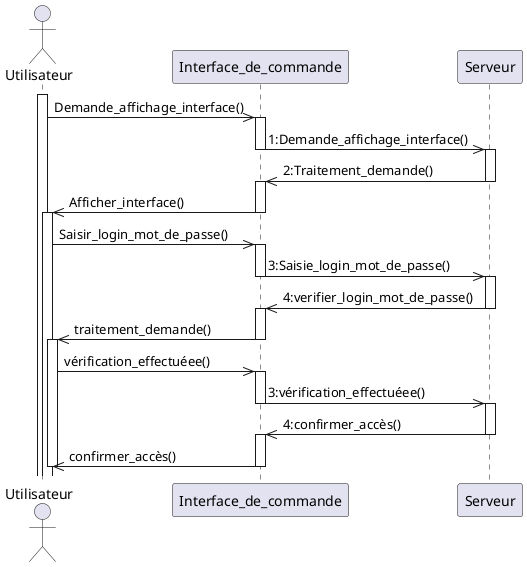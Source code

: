 @startuml diagramme

actor Utilisateur
participant Interface_de_commande
participant Serveur

activate Utilisateur

Utilisateur->>Interface_de_commande: Demande_affichage_interface()

activate Interface_de_commande
Interface_de_commande->>Serveur: 1:Demande_affichage_interface()
deactivate Interface_de_commande

activate Serveur
Serveur->>Interface_de_commande: 2:Traitement_demande()
deactivate Serveur

activate Interface_de_commande
Interface_de_commande->>Utilisateur: Afficher_interface()
deactivate Interface_de_commande

activate Utilisateur
Utilisateur->>Interface_de_commande: Saisir_login_mot_de_passe()

activate Interface_de_commande
Interface_de_commande->>Serveur: 3:Saisie_login_mot_de_passe()
deactivate Interface_de_commande

activate Serveur
Serveur->>Interface_de_commande: 4:verifier_login_mot_de_passe()
deactivate Serveur

activate Interface_de_commande
Interface_de_commande->>Utilisateur: traitement_demande()
deactivate Interface_de_commande

activate Utilisateur
Utilisateur->>Interface_de_commande: vérification_effectuéee()

activate Interface_de_commande
Interface_de_commande->>Serveur: 3:vérification_effectuéee()
deactivate Interface_de_commande

activate Serveur
Serveur->>Interface_de_commande: 4:confirmer_accès()
deactivate Serveur

activate Interface_de_commande
Interface_de_commande->>Utilisateur: confirmer_accès()
deactivate Interface_de_commande

deactivate Utilisateur
@enduml